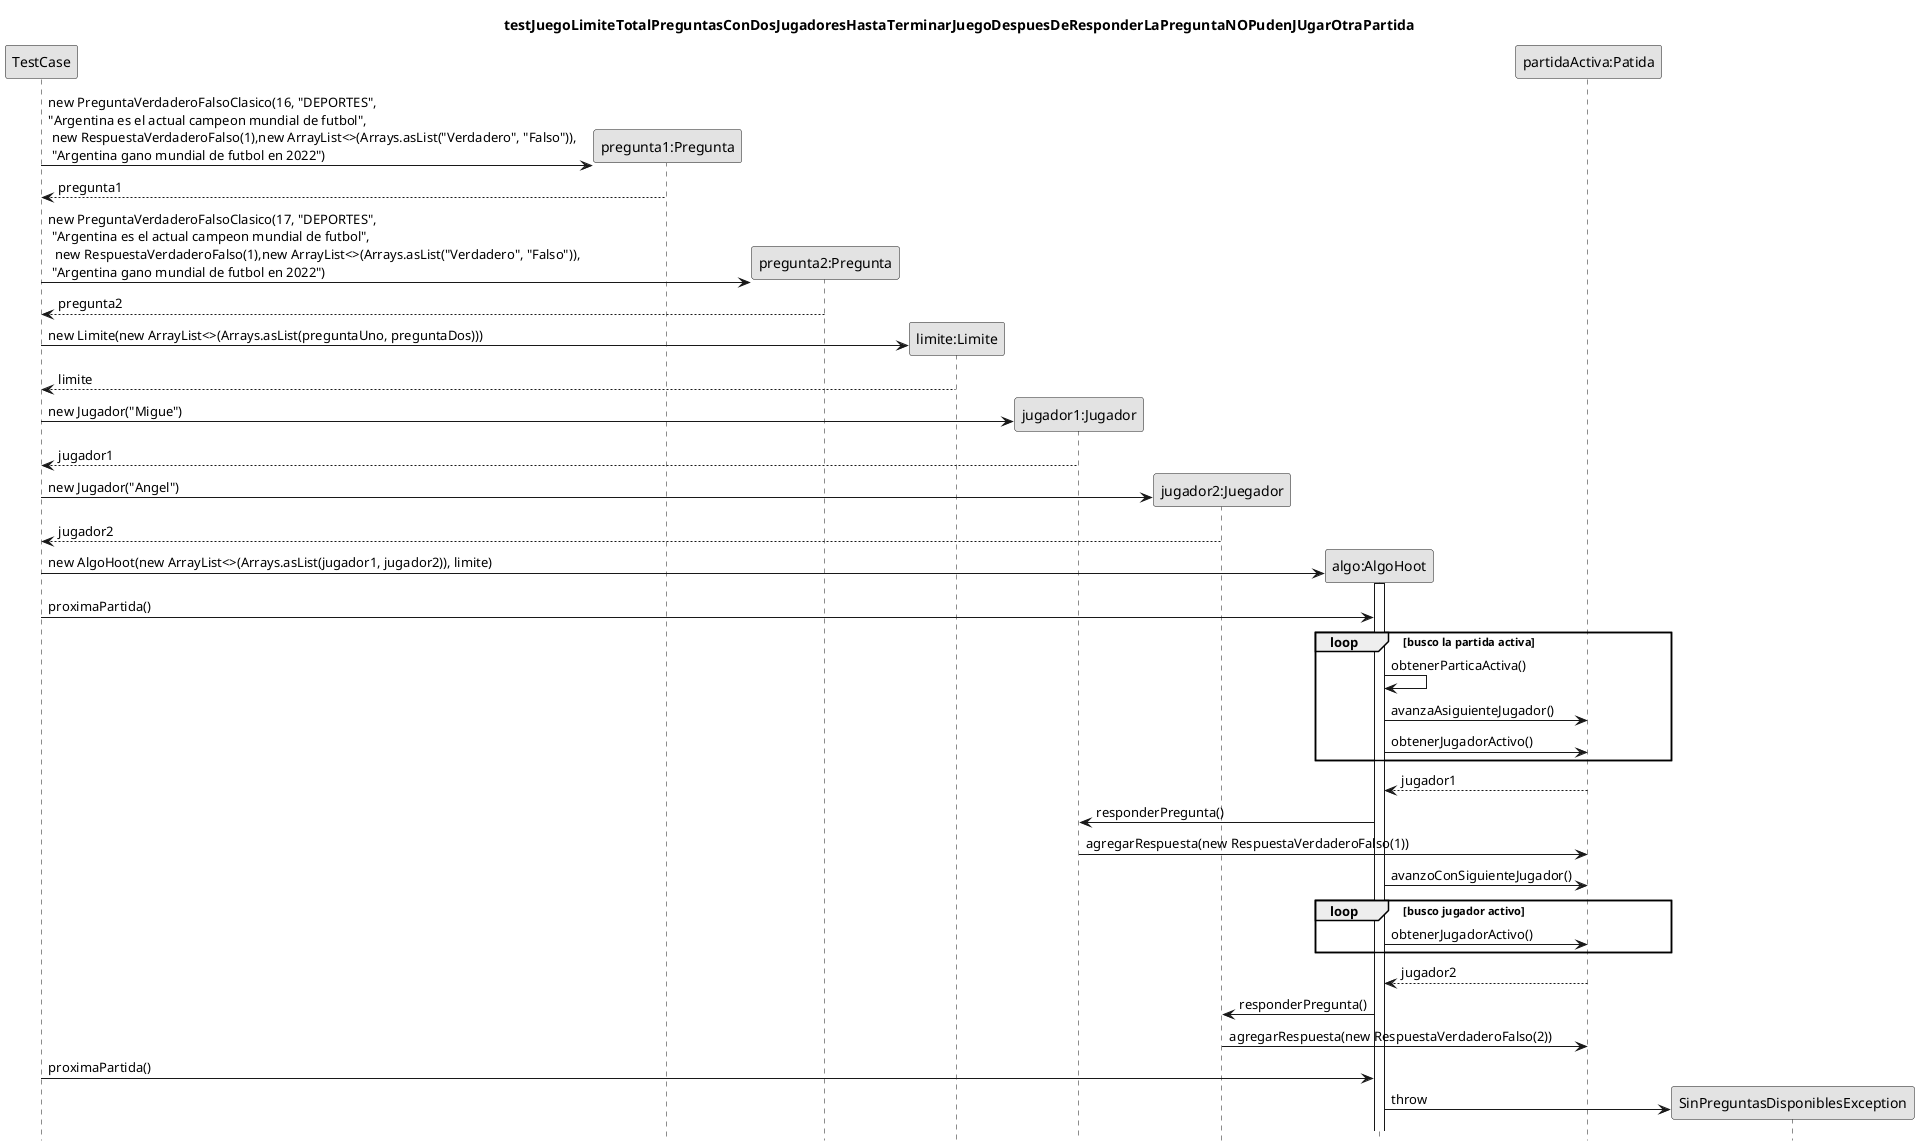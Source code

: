@startuml
title testJuegoLimiteTotalPreguntasConDosJugadoresHastaTerminarJuegoDespuesDeResponderLaPreguntaNOPudenJUgarOtraPartida
skinparam monochrome true
hide footbox
participant TestCase
participant "pregunta1:Pregunta" as pregunta1
participant "pregunta2:Pregunta" as pregunta2
participant "limite:Limite" as limite
participant "jugador1:Jugador" as jugador1
participant "jugador2:Juegador" as jugador2
participant "algo:AlgoHoot" as algoHoot
create pregunta1
TestCase -> pregunta1:new PreguntaVerdaderoFalsoClasico(16, "DEPORTES",\n"Argentina es el actual campeon mundial de futbol", \n new RespuestaVerdaderoFalso(1),new ArrayList<>(Arrays.asList("Verdadero", "Falso")),\n "Argentina gano mundial de futbol en 2022")
pregunta1 --> TestCase: pregunta1
create pregunta2
TestCase -> pregunta2 : new PreguntaVerdaderoFalsoClasico(17, "DEPORTES",\n "Argentina es el actual campeon mundial de futbol",\n  new RespuestaVerdaderoFalso(1),new ArrayList<>(Arrays.asList("Verdadero", "Falso")),\n "Argentina gano mundial de futbol en 2022")
pregunta2 --> TestCase: pregunta2
create limite
TestCase -> limite : new Limite(new ArrayList<>(Arrays.asList(preguntaUno, preguntaDos)))
limite --> TestCase :limite
create jugador1
TestCase -> jugador1: new Jugador("Migue")
TestCase <-- jugador1: jugador1
create jugador2
TestCase -> jugador2:new Jugador("Angel")
TestCase <-- jugador2: jugador2
create algoHoot
TestCase -> algoHoot : new AlgoHoot(new ArrayList<>(Arrays.asList(jugador1, jugador2)), limite)
activate algoHoot
TestCase -> algoHoot: proximaPartida()
loop busco la partida activa
algoHoot -> algoHoot:obtenerParticaActiva()
algoHoot -> "partidaActiva:Patida":avanzaAsiguienteJugador()
"partidaActiva:Patida" <- algoHoot:obtenerJugadorActivo()
end
"partidaActiva:Patida" --> algoHoot: jugador1
algoHoot -> jugador1: responderPregunta()
jugador1 -> "partidaActiva:Patida":agregarRespuesta(new RespuestaVerdaderoFalso(1))
algoHoot ->"partidaActiva:Patida":avanzoConSiguienteJugador()

loop busco jugador activo

algoHoot -> "partidaActiva:Patida":obtenerJugadorActivo()

end
"partidaActiva:Patida" --> algoHoot: jugador2
algoHoot -> jugador2: responderPregunta()
jugador2 -> "partidaActiva:Patida":agregarRespuesta(new RespuestaVerdaderoFalso(2))
TestCase -> algoHoot : proximaPartida()
create "SinPreguntasDisponiblesException"
algoHoot -> "SinPreguntasDisponiblesException":throw
@endluml